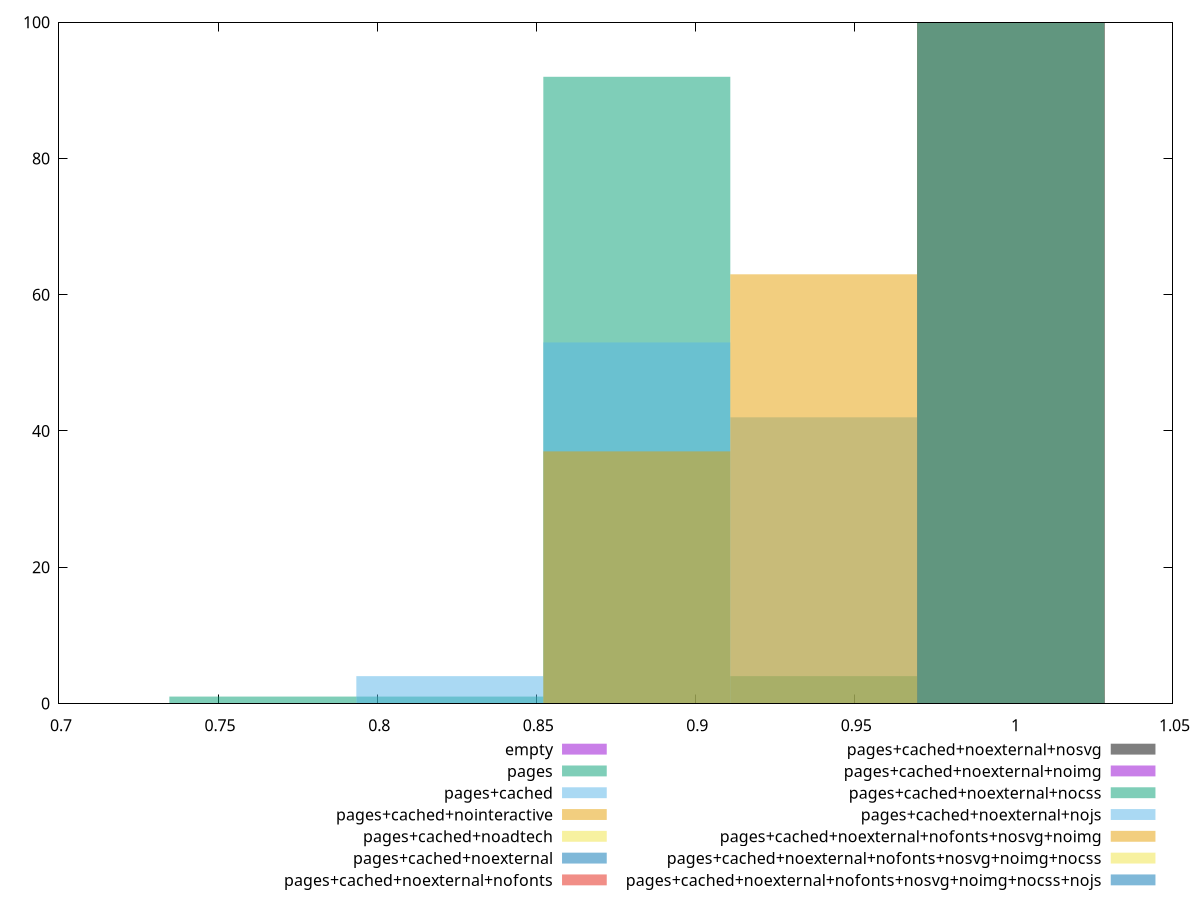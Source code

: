 reset
set terminal svg size 640, 620 enhanced background rgb 'white'
set output "report_00007_2020-12-11T15:55:29.892Z/total-blocking-time/comparison/histogram/all_score.svg"

$empty <<EOF
0.9991706045656454 100
EOF

$pages <<EOF
0.9991706045656454 2
0.8816211216755696 92
0.9403958631206075 4
0.8228463802305316 1
0.7640716387854936 1
EOF

$pagesCached <<EOF
0.9991706045656454 1
0.8816211216755696 53
0.9403958631206075 42
0.8228463802305316 4
EOF

$pagesCachedNointeractive <<EOF
0.8816211216755696 37
0.9403958631206075 63
EOF

$pagesCachedNoadtech <<EOF
0.9991706045656454 100
EOF

$pagesCachedNoexternal <<EOF
0.9991706045656454 100
EOF

$pagesCachedNoexternalNofonts <<EOF
0.9991706045656454 100
EOF

$pagesCachedNoexternalNosvg <<EOF
0.9991706045656454 100
EOF

$pagesCachedNoexternalNoimg <<EOF
0.9991706045656454 100
EOF

$pagesCachedNoexternalNocss <<EOF
0.9991706045656454 100
EOF

$pagesCachedNoexternalNojs <<EOF
0.9991706045656454 100
EOF

$pagesCachedNoexternalNofontsNosvgNoimg <<EOF
0.9991706045656454 100
EOF

$pagesCachedNoexternalNofontsNosvgNoimgNocss <<EOF
0.9991706045656454 100
EOF

$pagesCachedNoexternalNofontsNosvgNoimgNocssNojs <<EOF
0.9991706045656454 100
EOF

set key outside below
set boxwidth 0.05877474144503797
set yrange [0:100]
set style fill transparent solid 0.5 noborder

plot \
  $empty title "empty" with boxes, \
  $pages title "pages" with boxes, \
  $pagesCached title "pages+cached" with boxes, \
  $pagesCachedNointeractive title "pages+cached+nointeractive" with boxes, \
  $pagesCachedNoadtech title "pages+cached+noadtech" with boxes, \
  $pagesCachedNoexternal title "pages+cached+noexternal" with boxes, \
  $pagesCachedNoexternalNofonts title "pages+cached+noexternal+nofonts" with boxes, \
  $pagesCachedNoexternalNosvg title "pages+cached+noexternal+nosvg" with boxes, \
  $pagesCachedNoexternalNoimg title "pages+cached+noexternal+noimg" with boxes, \
  $pagesCachedNoexternalNocss title "pages+cached+noexternal+nocss" with boxes, \
  $pagesCachedNoexternalNojs title "pages+cached+noexternal+nojs" with boxes, \
  $pagesCachedNoexternalNofontsNosvgNoimg title "pages+cached+noexternal+nofonts+nosvg+noimg" with boxes, \
  $pagesCachedNoexternalNofontsNosvgNoimgNocss title "pages+cached+noexternal+nofonts+nosvg+noimg+nocss" with boxes, \
  $pagesCachedNoexternalNofontsNosvgNoimgNocssNojs title "pages+cached+noexternal+nofonts+nosvg+noimg+nocss+nojs" with boxes, \


reset